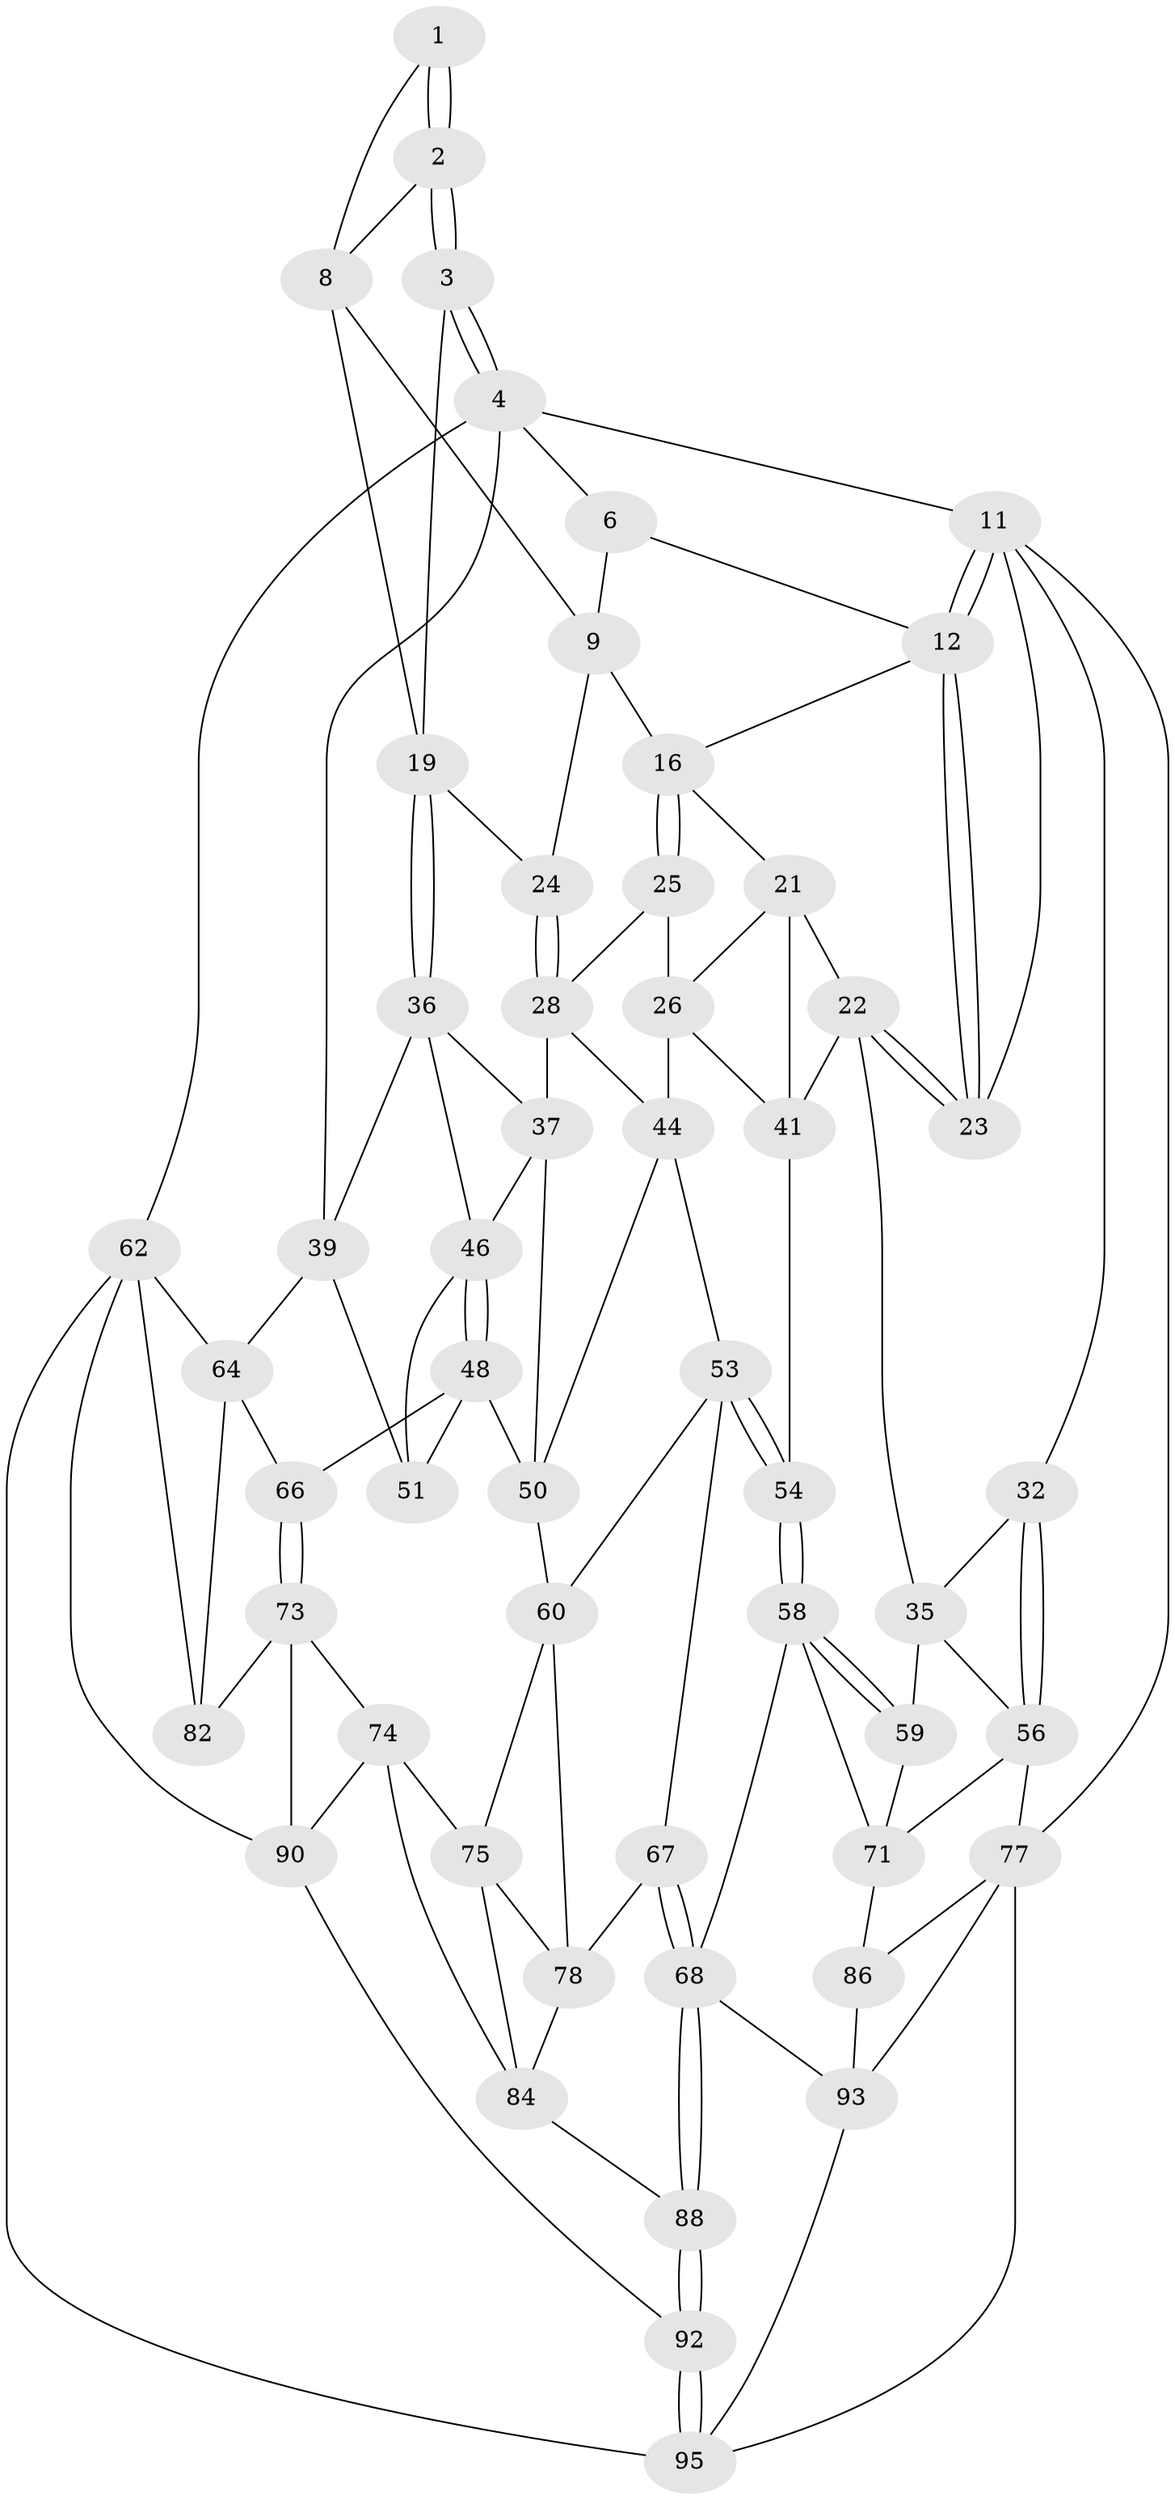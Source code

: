 // Generated by graph-tools (version 1.1) at 2025/24/03/03/25 07:24:36]
// undirected, 54 vertices, 120 edges
graph export_dot {
graph [start="1"]
  node [color=gray90,style=filled];
  1 [pos="+0.802688745647324+0",super="+7"];
  2 [pos="+0.8955374465484232+0.04277119209760543",super="+14"];
  3 [pos="+0.9780839189394039+0.03366645331917201"];
  4 [pos="+1+0",super="+5"];
  6 [pos="+0.8019900816779881+0",super="+10"];
  8 [pos="+0.7408738412426967+0.05539040841317187",super="+18"];
  9 [pos="+0.6853910421097473+0.06348322750886054",super="+15"];
  11 [pos="+0+0",super="+31"];
  12 [pos="+0.2824945364435335+0",super="+13"];
  16 [pos="+0.6044830520859357+0.08289546616267365",super="+17"];
  19 [pos="+0.8575726203140194+0.20969052174592495",super="+20"];
  21 [pos="+0.38872540813853496+0.19476647872675926",super="+27"];
  22 [pos="+0.3233109536918982+0.14956839729450272",super="+34"];
  23 [pos="+0.308227661643323+0.129774677096579",super="+30"];
  24 [pos="+0.7185507772889671+0.24686156767331477"];
  25 [pos="+0.5781258938454078+0.2736070187663634"];
  26 [pos="+0.5166416387709429+0.25928009045101813",super="+43"];
  28 [pos="+0.6667231105173852+0.29426789225145644",super="+29"];
  32 [pos="+0+0.43313378339733827",super="+33"];
  35 [pos="+0.11180950746842024+0.4177971852339448",super="+57"];
  36 [pos="+0.8782371351914917+0.22375581330992433",super="+40"];
  37 [pos="+0.8892509506222054+0.3825924451776027",super="+38"];
  39 [pos="+1+0.23747289731745197",super="+52"];
  41 [pos="+0.3821857451871548+0.38321115880907025",super="+42"];
  44 [pos="+0.5994901536441724+0.45323241096505734",super="+45"];
  46 [pos="+0.9286578979818222+0.39280074036803264",super="+47"];
  48 [pos="+0.9349369784300584+0.5373991487424575",super="+49"];
  50 [pos="+0.8133734619993334+0.5357923886228426",super="+55"];
  51 [pos="+1+0.514690566485147"];
  53 [pos="+0.4467381028360022+0.5488679017283258",super="+61"];
  54 [pos="+0.34513336679374035+0.5835355368516063"];
  56 [pos="+0+0.44206177318955125",super="+72"];
  58 [pos="+0.3104596182399157+0.6461519938405734",super="+70"];
  59 [pos="+0.09097874041658821+0.5327671763987839"];
  60 [pos="+0.6658445866919473+0.5981422343063894",super="+76"];
  62 [pos="+1+1",super="+63"];
  64 [pos="+1+0.6758822975270239",super="+65"];
  66 [pos="+0.8867381223909825+0.6673522464357042"];
  67 [pos="+0.5307438760620361+0.7254783712209341"];
  68 [pos="+0.3454108710863714+0.8160743580031757",super="+69"];
  71 [pos="+0.0780246480068836+0.6883876323222524",super="+80"];
  73 [pos="+0.8465868133964103+0.731397894217336",super="+83"];
  74 [pos="+0.839917911216716+0.7343480367063665",super="+89"];
  75 [pos="+0.7619435077535627+0.7122630534545078",super="+81"];
  77 [pos="+0+0.9366362002161345",super="+87"];
  78 [pos="+0.6349309515410961+0.6705361569416519",super="+79"];
  82 [pos="+1+0.8907069814381517"];
  84 [pos="+0.6841757774441918+0.8282681099690158",super="+85"];
  86 [pos="+0+0.8181077235408508"];
  88 [pos="+0.4014966910614458+0.9814767227292901"];
  90 [pos="+0.774143270146228+0.9831643563880502",super="+91"];
  92 [pos="+0.4204399816801486+1"];
  93 [pos="+0.23197081241455828+0.8308484247562257",super="+94"];
  95 [pos="+0.22679208559059+1"];
  1 -- 2 [weight=2];
  1 -- 2;
  1 -- 8;
  2 -- 3;
  2 -- 3;
  2 -- 8;
  3 -- 4;
  3 -- 4;
  3 -- 19;
  4 -- 39;
  4 -- 11;
  4 -- 62;
  4 -- 6;
  6 -- 9;
  6 -- 12;
  8 -- 9;
  8 -- 19;
  9 -- 16;
  9 -- 24;
  11 -- 12;
  11 -- 12;
  11 -- 77;
  11 -- 32;
  11 -- 23;
  12 -- 23;
  12 -- 23;
  12 -- 16;
  16 -- 25;
  16 -- 25;
  16 -- 21;
  19 -- 36;
  19 -- 36;
  19 -- 24;
  21 -- 22;
  21 -- 41;
  21 -- 26;
  22 -- 23;
  22 -- 23;
  22 -- 41;
  22 -- 35;
  24 -- 28;
  24 -- 28;
  25 -- 26;
  25 -- 28;
  26 -- 41;
  26 -- 44;
  28 -- 44;
  28 -- 37;
  32 -- 56;
  32 -- 56;
  32 -- 35;
  35 -- 56;
  35 -- 59;
  36 -- 37;
  36 -- 39;
  36 -- 46;
  37 -- 46;
  37 -- 50;
  39 -- 64;
  39 -- 51;
  41 -- 54;
  44 -- 50;
  44 -- 53;
  46 -- 48;
  46 -- 48;
  46 -- 51;
  48 -- 51;
  48 -- 50;
  48 -- 66;
  50 -- 60;
  53 -- 54;
  53 -- 54;
  53 -- 67;
  53 -- 60;
  54 -- 58;
  54 -- 58;
  56 -- 77;
  56 -- 71;
  58 -- 59;
  58 -- 59;
  58 -- 68;
  58 -- 71;
  59 -- 71;
  60 -- 75;
  60 -- 78;
  62 -- 95;
  62 -- 64;
  62 -- 82;
  62 -- 90;
  64 -- 66;
  64 -- 82;
  66 -- 73;
  66 -- 73;
  67 -- 68;
  67 -- 68;
  67 -- 78;
  68 -- 88;
  68 -- 88;
  68 -- 93;
  71 -- 86;
  73 -- 74;
  73 -- 82;
  73 -- 90;
  74 -- 75;
  74 -- 84;
  74 -- 90;
  75 -- 84;
  75 -- 78;
  77 -- 95;
  77 -- 93;
  77 -- 86;
  78 -- 84;
  84 -- 88;
  86 -- 93;
  88 -- 92;
  88 -- 92;
  90 -- 92;
  92 -- 95;
  92 -- 95;
  93 -- 95;
}

